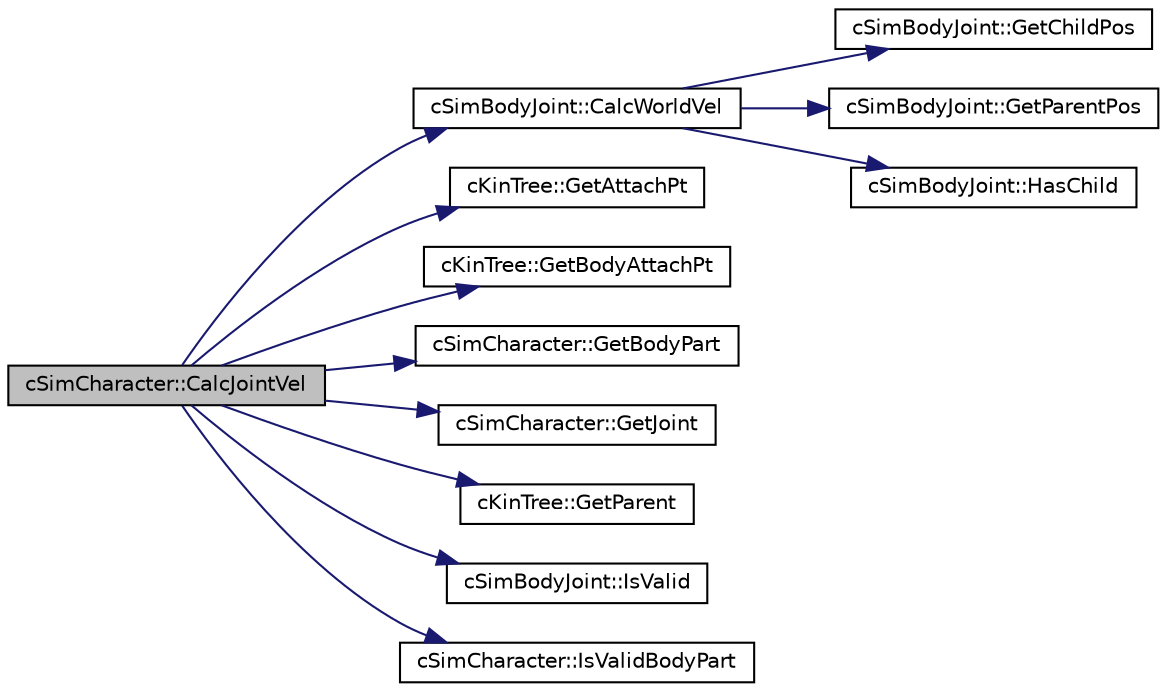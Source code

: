 digraph "cSimCharacter::CalcJointVel"
{
 // LATEX_PDF_SIZE
  edge [fontname="Helvetica",fontsize="10",labelfontname="Helvetica",labelfontsize="10"];
  node [fontname="Helvetica",fontsize="10",shape=record];
  rankdir="LR";
  Node1 [label="cSimCharacter::CalcJointVel",height=0.2,width=0.4,color="black", fillcolor="grey75", style="filled", fontcolor="black",tooltip=" "];
  Node1 -> Node2 [color="midnightblue",fontsize="10",style="solid",fontname="Helvetica"];
  Node2 [label="cSimBodyJoint::CalcWorldVel",height=0.2,width=0.4,color="black", fillcolor="white", style="filled",URL="$classc_sim_body_joint.html#a7582527c4a79501c87c926c04370d6f0",tooltip=" "];
  Node2 -> Node3 [color="midnightblue",fontsize="10",style="solid",fontname="Helvetica"];
  Node3 [label="cSimBodyJoint::GetChildPos",height=0.2,width=0.4,color="black", fillcolor="white", style="filled",URL="$classc_sim_body_joint.html#a394eaff862eb6c782dd5da90e58b5c91",tooltip=" "];
  Node2 -> Node4 [color="midnightblue",fontsize="10",style="solid",fontname="Helvetica"];
  Node4 [label="cSimBodyJoint::GetParentPos",height=0.2,width=0.4,color="black", fillcolor="white", style="filled",URL="$classc_sim_body_joint.html#ae1110d99d8aed3ab86b1c433797eaf53",tooltip=" "];
  Node2 -> Node5 [color="midnightblue",fontsize="10",style="solid",fontname="Helvetica"];
  Node5 [label="cSimBodyJoint::HasChild",height=0.2,width=0.4,color="black", fillcolor="white", style="filled",URL="$classc_sim_body_joint.html#a564687afb4acbb768a334263b37720d8",tooltip=" "];
  Node1 -> Node6 [color="midnightblue",fontsize="10",style="solid",fontname="Helvetica"];
  Node6 [label="cKinTree::GetAttachPt",height=0.2,width=0.4,color="black", fillcolor="white", style="filled",URL="$classc_kin_tree.html#af5c8cecbb9e27eec19f1510933cfe26d",tooltip=" "];
  Node1 -> Node7 [color="midnightblue",fontsize="10",style="solid",fontname="Helvetica"];
  Node7 [label="cKinTree::GetBodyAttachPt",height=0.2,width=0.4,color="black", fillcolor="white", style="filled",URL="$classc_kin_tree.html#a45bebc5508e5c7d8340258b4de7c0cc5",tooltip=" "];
  Node1 -> Node8 [color="midnightblue",fontsize="10",style="solid",fontname="Helvetica"];
  Node8 [label="cSimCharacter::GetBodyPart",height=0.2,width=0.4,color="black", fillcolor="white", style="filled",URL="$classc_sim_character.html#aa57c20d16c43f380913c9d289cfe2a66",tooltip=" "];
  Node1 -> Node9 [color="midnightblue",fontsize="10",style="solid",fontname="Helvetica"];
  Node9 [label="cSimCharacter::GetJoint",height=0.2,width=0.4,color="black", fillcolor="white", style="filled",URL="$classc_sim_character.html#aa0a30cfb05967fad8b59dd9adfa6f23a",tooltip=" "];
  Node1 -> Node10 [color="midnightblue",fontsize="10",style="solid",fontname="Helvetica"];
  Node10 [label="cKinTree::GetParent",height=0.2,width=0.4,color="black", fillcolor="white", style="filled",URL="$classc_kin_tree.html#a593b283c1ce6a9fa8eb75cb9dc7396f6",tooltip=" "];
  Node1 -> Node11 [color="midnightblue",fontsize="10",style="solid",fontname="Helvetica"];
  Node11 [label="cSimBodyJoint::IsValid",height=0.2,width=0.4,color="black", fillcolor="white", style="filled",URL="$classc_sim_body_joint.html#ad709e5e245e82cd54692b20d023fc18c",tooltip=" "];
  Node1 -> Node12 [color="midnightblue",fontsize="10",style="solid",fontname="Helvetica"];
  Node12 [label="cSimCharacter::IsValidBodyPart",height=0.2,width=0.4,color="black", fillcolor="white", style="filled",URL="$classc_sim_character.html#af3b06c9e7a66f1f037d547455abee55f",tooltip=" "];
}
